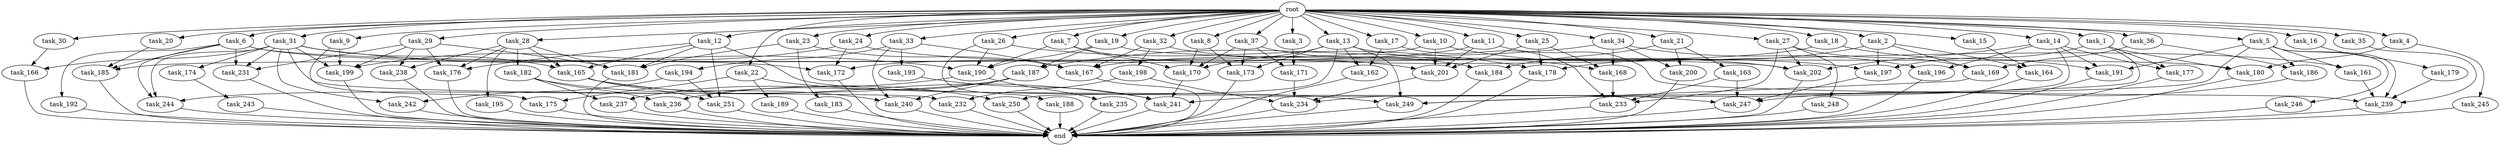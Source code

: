 digraph G {
  task_162 [size="11682311045.120001"];
  task_189 [size="773094113.280000"];
  task_240 [size="18640158064.639999"];
  task_15 [size="10.240000"];
  task_185 [size="8246337208.320000"];
  task_161 [size="9964324126.719999"];
  task_9 [size="10.240000"];
  task_163 [size="8589934592.000000"];
  task_183 [size="5497558138.880000"];
  task_4 [size="10.240000"];
  task_179 [size="3092376453.120000"];
  task_178 [size="10479720202.240000"];
  task_166 [size="15547781611.520000"];
  task_13 [size="10.240000"];
  task_16 [size="10.240000"];
  task_14 [size="10.240000"];
  task_174 [size="8589934592.000000"];
  task_3 [size="10.240000"];
  task_235 [size="2147483648.000000"];
  task_192 [size="1374389534.720000"];
  task_5 [size="10.240000"];
  task_169 [size="7129645711.360001"];
  task_199 [size="18640158064.639999"];
  task_20 [size="10.240000"];
  task_231 [size="14173392076.800001"];
  task_26 [size="10.240000"];
  task_28 [size="10.240000"];
  task_19 [size="10.240000"];
  task_175 [size="6270652252.160000"];
  task_233 [size="20100446945.279999"];
  task_2 [size="10.240000"];
  task_186 [size="9363028705.280001"];
  task_172 [size="8675833937.920000"];
  task_251 [size="16320875724.800001"];
  task_7 [size="10.240000"];
  task_176 [size="6356551598.080000"];
  task_25 [size="10.240000"];
  task_190 [size="28346784153.600002"];
  task_201 [size="18038862643.200001"];
  task_36 [size="10.240000"];
  task_31 [size="10.240000"];
  task_188 [size="6957847019.520000"];
  task_232 [size="11682311045.120001"];
  task_191 [size="14173392076.800001"];
  task_23 [size="10.240000"];
  task_165 [size="10737418240.000000"];
  task_194 [size="3092376453.120000"];
  task_238 [size="5583457484.800000"];
  task_200 [size="9363028705.280001"];
  task_237 [size="10737418240.000000"];
  task_29 [size="10.240000"];
  task_1 [size="10.240000"];
  task_197 [size="6700148981.760000"];
  task_195 [size="1374389534.720000"];
  task_173 [size="10737418240.000000"];
  task_236 [size="15547781611.520000"];
  task_171 [size="6356551598.080000"];
  task_198 [size="1374389534.720000"];
  task_184 [size="10737418240.000000"];
  task_244 [size="16922171146.240000"];
  task_24 [size="10.240000"];
  task_18 [size="10.240000"];
  task_181 [size="11854109736.960001"];
  task_167 [size="11338713661.440001"];
  task_243 [size="6957847019.520000"];
  task_249 [size="16664473108.480000"];
  task_242 [size="15547781611.520000"];
  task_170 [size="14946486190.080000"];
  task_245 [size="773094113.280000"];
  task_32 [size="10.240000"];
  task_12 [size="10.240000"];
  task_22 [size="10.240000"];
  task_248 [size="4209067950.080000"];
  task_168 [size="5239860101.120000"];
  task_21 [size="10.240000"];
  task_177 [size="8418135900.160000"];
  task_164 [size="3521873182.720000"];
  task_193 [size="3092376453.120000"];
  task_30 [size="10.240000"];
  task_246 [size="8589934592.000000"];
  task_8 [size="10.240000"];
  task_34 [size="10.240000"];
  task_180 [size="13572096655.360001"];
  root [size="0.000000"];
  task_17 [size="10.240000"];
  end [size="0.000000"];
  task_202 [size="15290083573.760000"];
  task_196 [size="4982162063.360000"];
  task_27 [size="10.240000"];
  task_182 [size="1374389534.720000"];
  task_6 [size="10.240000"];
  task_37 [size="10.240000"];
  task_35 [size="10.240000"];
  task_33 [size="10.240000"];
  task_241 [size="18983755448.320000"];
  task_239 [size="29377576304.639999"];
  task_234 [size="21646635171.840000"];
  task_10 [size="10.240000"];
  task_247 [size="7301444403.200000"];
  task_187 [size="9363028705.280001"];
  task_11 [size="10.240000"];
  task_250 [size="11682311045.120001"];

  task_162 -> end [size="1.000000"];
  task_189 -> end [size="1.000000"];
  task_240 -> end [size="1.000000"];
  task_15 -> task_164 [size="134217728.000000"];
  task_185 -> end [size="1.000000"];
  task_161 -> task_239 [size="301989888.000000"];
  task_9 -> task_199 [size="536870912.000000"];
  task_9 -> task_175 [size="536870912.000000"];
  task_163 -> task_233 [size="301989888.000000"];
  task_163 -> task_247 [size="301989888.000000"];
  task_183 -> end [size="1.000000"];
  task_4 -> task_180 [size="75497472.000000"];
  task_4 -> task_245 [size="75497472.000000"];
  task_179 -> task_239 [size="838860800.000000"];
  task_178 -> end [size="1.000000"];
  task_166 -> end [size="1.000000"];
  task_13 -> task_162 [size="301989888.000000"];
  task_13 -> task_168 [size="301989888.000000"];
  task_13 -> task_249 [size="301989888.000000"];
  task_13 -> task_173 [size="301989888.000000"];
  task_13 -> task_250 [size="301989888.000000"];
  task_13 -> task_170 [size="301989888.000000"];
  task_16 -> task_179 [size="301989888.000000"];
  task_14 -> task_202 [size="411041792.000000"];
  task_14 -> task_196 [size="411041792.000000"];
  task_14 -> task_177 [size="411041792.000000"];
  task_14 -> task_191 [size="411041792.000000"];
  task_14 -> task_249 [size="411041792.000000"];
  task_174 -> task_243 [size="679477248.000000"];
  task_3 -> task_171 [size="411041792.000000"];
  task_235 -> end [size="1.000000"];
  task_192 -> end [size="1.000000"];
  task_5 -> task_186 [size="838860800.000000"];
  task_5 -> task_246 [size="838860800.000000"];
  task_5 -> task_191 [size="838860800.000000"];
  task_5 -> task_234 [size="838860800.000000"];
  task_5 -> task_239 [size="838860800.000000"];
  task_5 -> task_161 [size="838860800.000000"];
  task_169 -> task_249 [size="838860800.000000"];
  task_199 -> end [size="1.000000"];
  task_20 -> task_185 [size="134217728.000000"];
  task_231 -> end [size="1.000000"];
  task_26 -> task_178 [size="679477248.000000"];
  task_26 -> task_188 [size="679477248.000000"];
  task_26 -> task_190 [size="679477248.000000"];
  task_28 -> task_181 [size="134217728.000000"];
  task_28 -> task_165 [size="134217728.000000"];
  task_28 -> task_195 [size="134217728.000000"];
  task_28 -> task_176 [size="134217728.000000"];
  task_28 -> task_182 [size="134217728.000000"];
  task_28 -> task_238 [size="134217728.000000"];
  task_19 -> task_180 [size="838860800.000000"];
  task_19 -> task_190 [size="838860800.000000"];
  task_19 -> task_187 [size="838860800.000000"];
  task_175 -> end [size="1.000000"];
  task_233 -> end [size="1.000000"];
  task_2 -> task_178 [size="209715200.000000"];
  task_2 -> task_197 [size="209715200.000000"];
  task_2 -> task_169 [size="209715200.000000"];
  task_2 -> task_164 [size="209715200.000000"];
  task_186 -> task_247 [size="301989888.000000"];
  task_172 -> end [size="1.000000"];
  task_251 -> end [size="1.000000"];
  task_7 -> task_201 [size="411041792.000000"];
  task_7 -> task_190 [size="411041792.000000"];
  task_7 -> task_170 [size="411041792.000000"];
  task_176 -> end [size="1.000000"];
  task_25 -> task_168 [size="134217728.000000"];
  task_25 -> task_178 [size="134217728.000000"];
  task_25 -> task_201 [size="134217728.000000"];
  task_190 -> task_235 [size="209715200.000000"];
  task_190 -> task_237 [size="209715200.000000"];
  task_201 -> task_234 [size="838860800.000000"];
  task_36 -> task_186 [size="75497472.000000"];
  task_36 -> task_169 [size="75497472.000000"];
  task_31 -> task_231 [size="838860800.000000"];
  task_31 -> task_232 [size="838860800.000000"];
  task_31 -> task_165 [size="838860800.000000"];
  task_31 -> task_174 [size="838860800.000000"];
  task_31 -> task_244 [size="838860800.000000"];
  task_31 -> task_190 [size="838860800.000000"];
  task_31 -> task_199 [size="838860800.000000"];
  task_31 -> task_242 [size="838860800.000000"];
  task_31 -> task_166 [size="838860800.000000"];
  task_188 -> end [size="1.000000"];
  task_232 -> end [size="1.000000"];
  task_191 -> end [size="1.000000"];
  task_23 -> task_167 [size="536870912.000000"];
  task_23 -> task_181 [size="536870912.000000"];
  task_23 -> task_183 [size="536870912.000000"];
  task_165 -> task_241 [size="838860800.000000"];
  task_165 -> task_251 [size="838860800.000000"];
  task_165 -> task_240 [size="838860800.000000"];
  task_194 -> task_242 [size="679477248.000000"];
  task_194 -> task_251 [size="679477248.000000"];
  task_238 -> end [size="1.000000"];
  task_200 -> end [size="1.000000"];
  task_237 -> end [size="1.000000"];
  task_29 -> task_231 [size="411041792.000000"];
  task_29 -> task_176 [size="411041792.000000"];
  task_29 -> task_199 [size="411041792.000000"];
  task_29 -> task_238 [size="411041792.000000"];
  task_29 -> task_181 [size="411041792.000000"];
  task_1 -> task_197 [size="411041792.000000"];
  task_1 -> task_180 [size="411041792.000000"];
  task_1 -> task_177 [size="411041792.000000"];
  task_1 -> task_241 [size="411041792.000000"];
  task_197 -> task_247 [size="33554432.000000"];
  task_195 -> end [size="1.000000"];
  task_173 -> end [size="1.000000"];
  task_236 -> end [size="1.000000"];
  task_171 -> task_234 [size="134217728.000000"];
  task_198 -> task_232 [size="301989888.000000"];
  task_198 -> task_234 [size="301989888.000000"];
  task_184 -> end [size="1.000000"];
  task_244 -> end [size="1.000000"];
  task_24 -> task_197 [size="33554432.000000"];
  task_24 -> task_199 [size="33554432.000000"];
  task_24 -> task_172 [size="33554432.000000"];
  task_18 -> task_167 [size="134217728.000000"];
  task_18 -> task_191 [size="134217728.000000"];
  task_181 -> end [size="1.000000"];
  task_167 -> end [size="1.000000"];
  task_243 -> end [size="1.000000"];
  task_249 -> end [size="1.000000"];
  task_242 -> end [size="1.000000"];
  task_170 -> task_241 [size="301989888.000000"];
  task_245 -> end [size="1.000000"];
  task_32 -> task_167 [size="134217728.000000"];
  task_32 -> task_198 [size="134217728.000000"];
  task_32 -> task_161 [size="134217728.000000"];
  task_12 -> task_176 [size="75497472.000000"];
  task_12 -> task_165 [size="75497472.000000"];
  task_12 -> task_247 [size="75497472.000000"];
  task_12 -> task_251 [size="75497472.000000"];
  task_12 -> task_181 [size="75497472.000000"];
  task_22 -> task_189 [size="75497472.000000"];
  task_22 -> task_249 [size="75497472.000000"];
  task_22 -> task_175 [size="75497472.000000"];
  task_248 -> end [size="1.000000"];
  task_168 -> task_233 [size="411041792.000000"];
  task_21 -> task_163 [size="838860800.000000"];
  task_21 -> task_200 [size="838860800.000000"];
  task_21 -> task_184 [size="838860800.000000"];
  task_177 -> end [size="1.000000"];
  task_164 -> end [size="1.000000"];
  task_193 -> task_241 [size="301989888.000000"];
  task_30 -> task_166 [size="679477248.000000"];
  task_246 -> end [size="1.000000"];
  task_8 -> task_170 [size="536870912.000000"];
  task_8 -> task_173 [size="536870912.000000"];
  task_34 -> task_168 [size="75497472.000000"];
  task_34 -> task_196 [size="75497472.000000"];
  task_34 -> task_200 [size="75497472.000000"];
  task_34 -> task_187 [size="75497472.000000"];
  task_180 -> end [size="1.000000"];
  root -> task_26 [size="1.000000"];
  root -> task_8 [size="1.000000"];
  root -> task_34 [size="1.000000"];
  root -> task_28 [size="1.000000"];
  root -> task_15 [size="1.000000"];
  root -> task_29 [size="1.000000"];
  root -> task_17 [size="1.000000"];
  root -> task_9 [size="1.000000"];
  root -> task_6 [size="1.000000"];
  root -> task_2 [size="1.000000"];
  root -> task_10 [size="1.000000"];
  root -> task_27 [size="1.000000"];
  root -> task_7 [size="1.000000"];
  root -> task_4 [size="1.000000"];
  root -> task_24 [size="1.000000"];
  root -> task_25 [size="1.000000"];
  root -> task_18 [size="1.000000"];
  root -> task_20 [size="1.000000"];
  root -> task_35 [size="1.000000"];
  root -> task_13 [size="1.000000"];
  root -> task_31 [size="1.000000"];
  root -> task_14 [size="1.000000"];
  root -> task_1 [size="1.000000"];
  root -> task_23 [size="1.000000"];
  root -> task_11 [size="1.000000"];
  root -> task_3 [size="1.000000"];
  root -> task_37 [size="1.000000"];
  root -> task_32 [size="1.000000"];
  root -> task_5 [size="1.000000"];
  root -> task_12 [size="1.000000"];
  root -> task_22 [size="1.000000"];
  root -> task_19 [size="1.000000"];
  root -> task_33 [size="1.000000"];
  root -> task_36 [size="1.000000"];
  root -> task_21 [size="1.000000"];
  root -> task_16 [size="1.000000"];
  root -> task_30 [size="1.000000"];
  task_17 -> task_162 [size="838860800.000000"];
  task_17 -> task_233 [size="838860800.000000"];
  task_202 -> end [size="1.000000"];
  task_196 -> end [size="1.000000"];
  task_27 -> task_202 [size="411041792.000000"];
  task_27 -> task_169 [size="411041792.000000"];
  task_27 -> task_233 [size="411041792.000000"];
  task_27 -> task_248 [size="411041792.000000"];
  task_182 -> task_250 [size="838860800.000000"];
  task_182 -> task_236 [size="838860800.000000"];
  task_182 -> task_237 [size="838860800.000000"];
  task_6 -> task_202 [size="134217728.000000"];
  task_6 -> task_231 [size="134217728.000000"];
  task_6 -> task_192 [size="134217728.000000"];
  task_6 -> task_172 [size="134217728.000000"];
  task_6 -> task_185 [size="134217728.000000"];
  task_6 -> task_244 [size="134217728.000000"];
  task_37 -> task_184 [size="209715200.000000"];
  task_37 -> task_171 [size="209715200.000000"];
  task_37 -> task_173 [size="209715200.000000"];
  task_37 -> task_170 [size="209715200.000000"];
  task_35 -> task_239 [size="209715200.000000"];
  task_33 -> task_167 [size="301989888.000000"];
  task_33 -> task_194 [size="301989888.000000"];
  task_33 -> task_193 [size="301989888.000000"];
  task_33 -> task_240 [size="301989888.000000"];
  task_241 -> end [size="1.000000"];
  task_239 -> end [size="1.000000"];
  task_234 -> end [size="1.000000"];
  task_10 -> task_202 [size="536870912.000000"];
  task_10 -> task_201 [size="536870912.000000"];
  task_10 -> task_185 [size="536870912.000000"];
  task_247 -> end [size="1.000000"];
  task_187 -> task_244 [size="679477248.000000"];
  task_187 -> task_236 [size="679477248.000000"];
  task_187 -> task_240 [size="679477248.000000"];
  task_11 -> task_201 [size="679477248.000000"];
  task_11 -> task_172 [size="679477248.000000"];
  task_11 -> task_239 [size="679477248.000000"];
  task_250 -> end [size="1.000000"];
}
